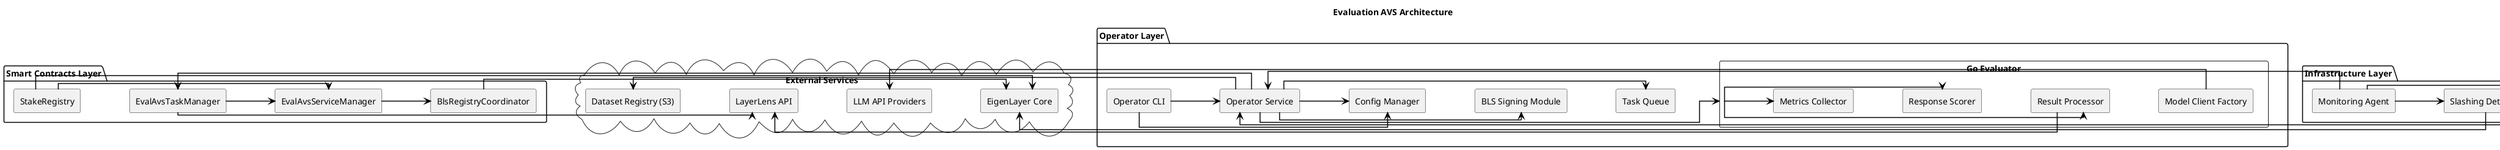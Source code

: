 @startuml
' Use modern PlantUML styling with rectangle component style
skinparam componentStyle rectangle
skinparam backgroundColor white
skinparam linetype ortho
skinparam nodesep 80
skinparam ranksep 100

' Fix arrow styling
skinparam ArrowColor black
skinparam ArrowThickness 1.5
skinparam ArrowFontColor black
skinparam ArrowFontSize 12

title Evaluation AVS Architecture

package "Smart Contracts Layer" {
  [EvalAvsServiceManager] as ServiceManager
  [EvalAvsTaskManager] as TaskManager
  [BlsRegistryCoordinator] as BLSRegistry
  [StakeRegistry] as StakeRegistry
}

package "Operator Layer" {
  [Operator Service] as OpService
  [Operator CLI] as OpCLI
  [Task Queue] as TaskQueue
  [BLS Signing Module] as BlsSigner
  [Config Manager] as ConfigMgr
  
  component "Go Evaluator" as GoEval {
    [Model Client Factory] as ModelFactory
    [Response Scorer] as Scorer
    [Result Processor] as Processor
    [Metrics Collector] as Metrics
  }
}

package "Infrastructure Layer" {
  [Docker Container] as Docker
  [Monitoring Agent] as Monitor
  [Health Checker] as Health
  [Slashing Detector] as Slashing
}

cloud "External Services" {
  [EigenLayer Core] as EigenLayer
  [Dataset Registry (S3)] as S3
  [LLM API Providers] as LLM
  [LayerLens API] as LayerLensAPI
}

' Contract interactions
ServiceManager -> BLSRegistry
TaskManager -> ServiceManager
StakeRegistry -> ServiceManager
BLSRegistry -> EigenLayer
StakeRegistry -> EigenLayer

' Operator components
OpService -> TaskQueue
OpService -> BlsSigner
OpService -> ConfigMgr
OpService -> GoEval
OpCLI -> OpService
OpCLI -> ConfigMgr
ModelFactory -> LLM
GoEval -> Processor
GoEval -> Scorer
GoEval -> Metrics
Processor -> LayerLensAPI

' Infrastructure
Docker -> OpService
Monitor -> OpService
Monitor -> Health
Monitor -> Slashing
Slashing -> EigenLayer

' External connections
OpService -> TaskManager
OpService -> S3
TaskManager -> LayerLensAPI

@enduml